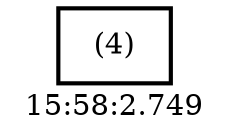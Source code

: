 digraph  g{ graph[label = "15:58:2.749"]
node [shape=rectangle, color=black, fontcolor=black, style=bold] edge [color=black] 0 [label="(4)"] ; 
}

